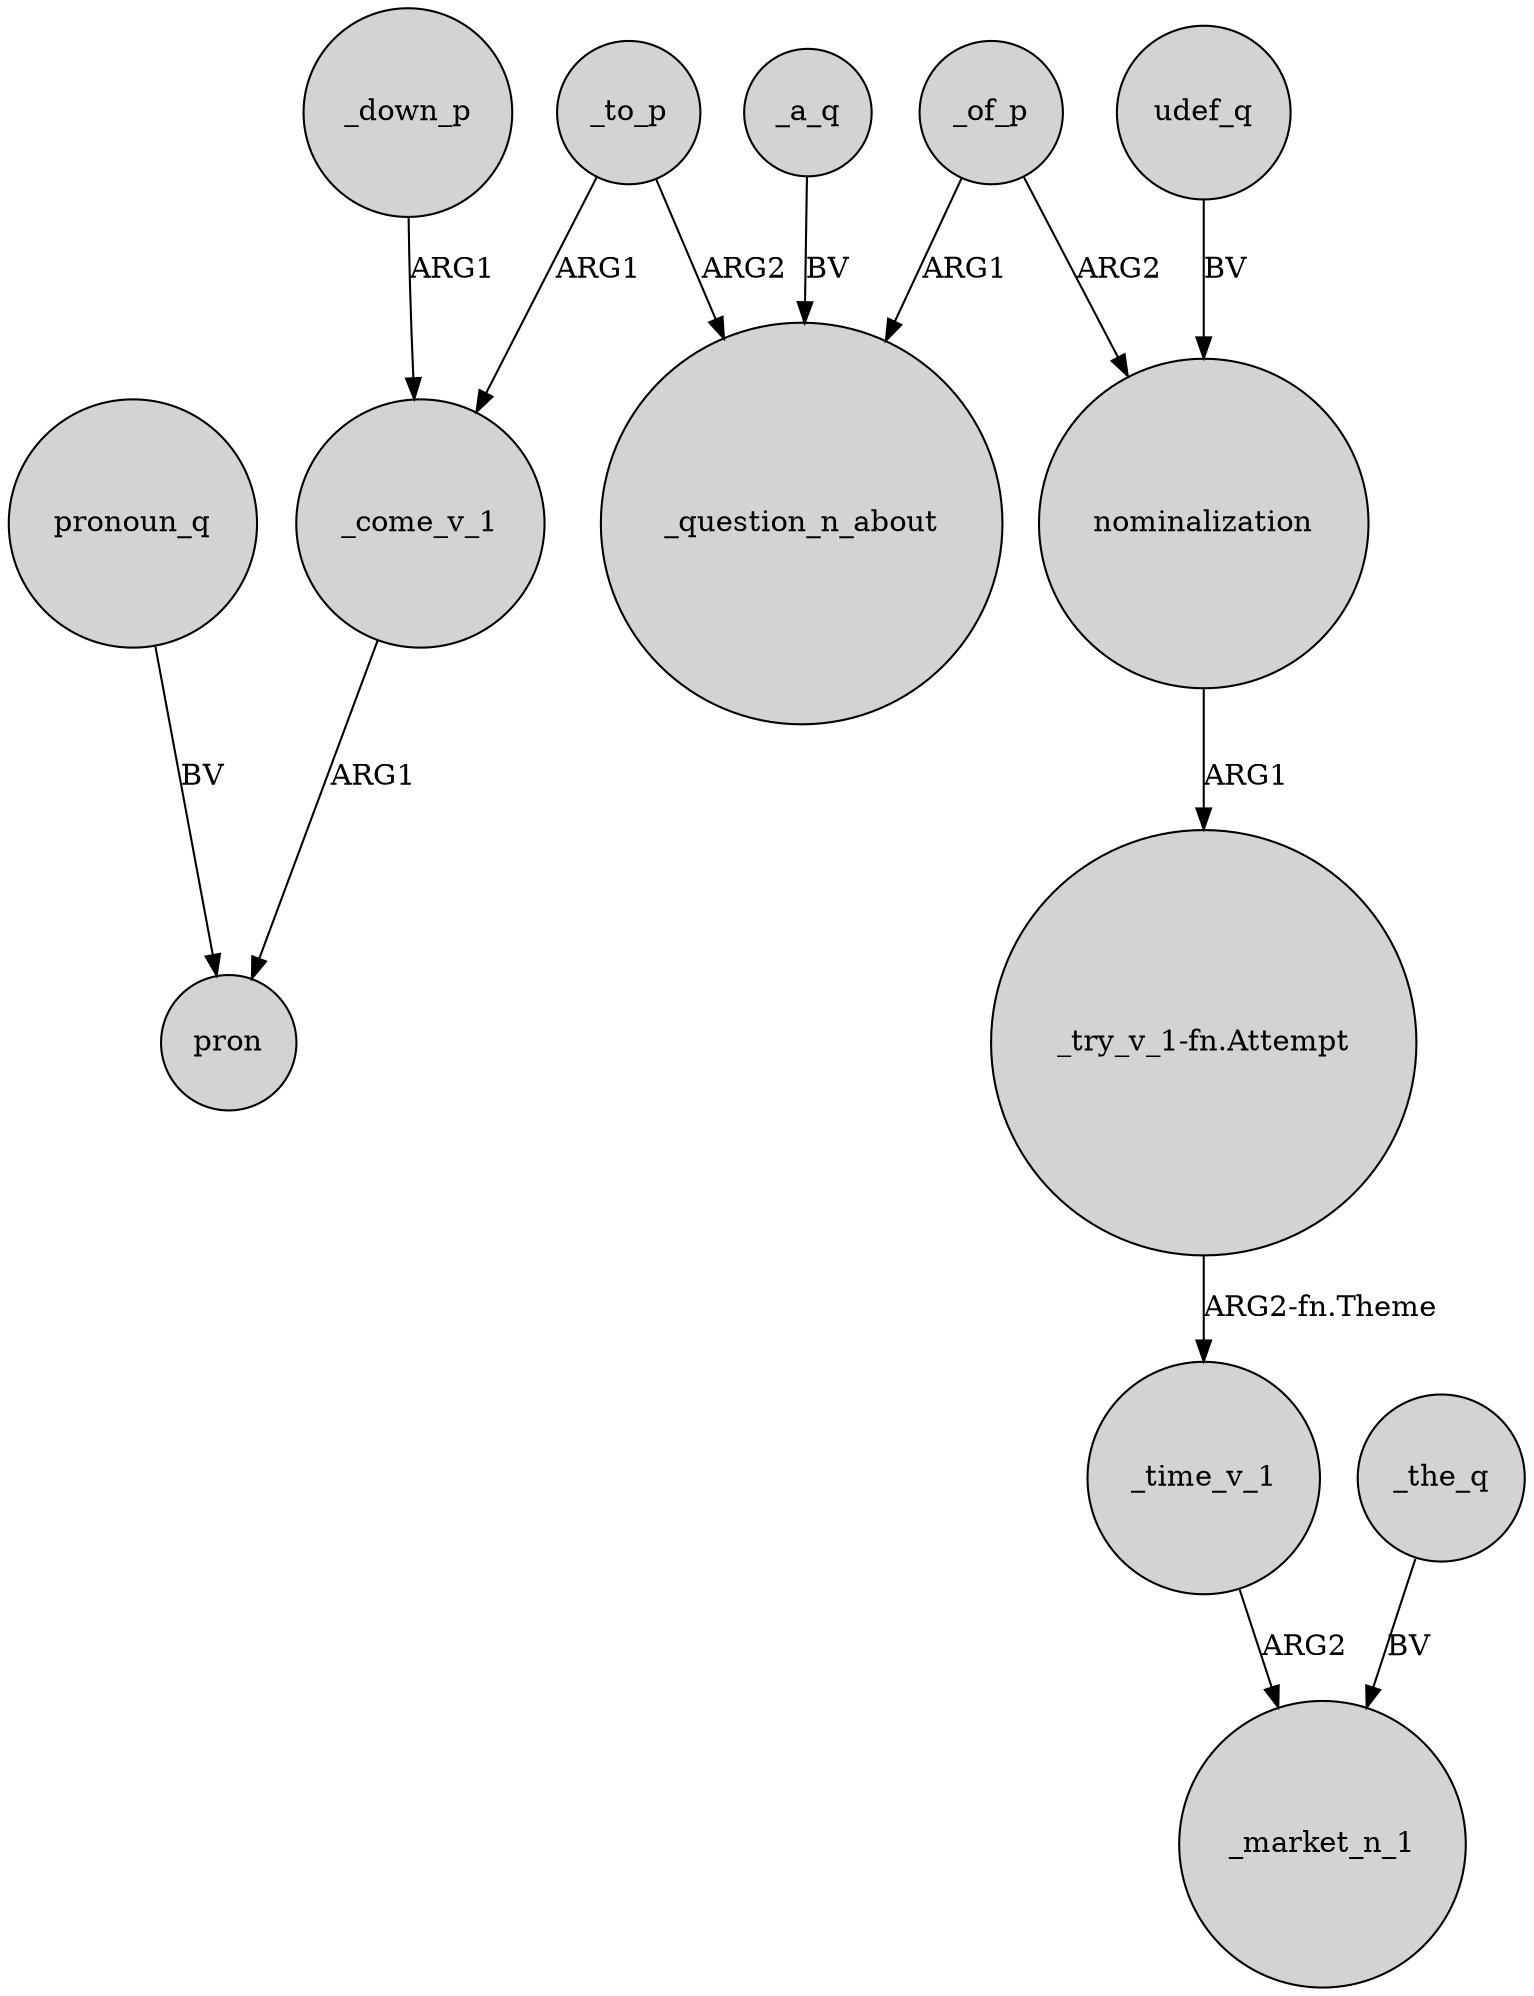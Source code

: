 digraph {
	node [shape=circle style=filled]
	_down_p -> _come_v_1 [label=ARG1]
	_come_v_1 -> pron [label=ARG1]
	_to_p -> _question_n_about [label=ARG2]
	_time_v_1 -> _market_n_1 [label=ARG2]
	_of_p -> nominalization [label=ARG2]
	nominalization -> "_try_v_1-fn.Attempt" [label=ARG1]
	_the_q -> _market_n_1 [label=BV]
	_to_p -> _come_v_1 [label=ARG1]
	_a_q -> _question_n_about [label=BV]
	udef_q -> nominalization [label=BV]
	"_try_v_1-fn.Attempt" -> _time_v_1 [label="ARG2-fn.Theme"]
	_of_p -> _question_n_about [label=ARG1]
	pronoun_q -> pron [label=BV]
}
